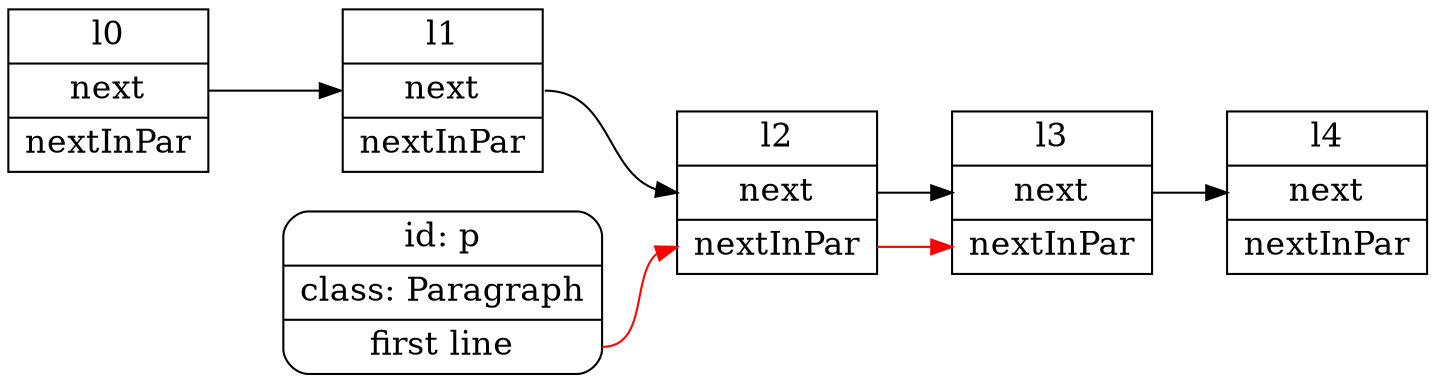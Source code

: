 digraph g {
        graph [rankdir="LR"];
        node [fontsize="16";
              shape="record"];
        "line0" [label = "<head>l0|<next>next|<nextInPar>nextInPar"];
        "line1" [label = "<head>l1|<next>next|<nextInPar>nextInPar"];
        "line2" [label = "<head>l2|<next>next|<nextInPar>nextInPar"];
        "line3" [label = "<head>l3|<next>next|<nextInPar>nextInPar"];
        "line4" [label = "<head>l4|<next>next|<nextInPar>nextInPar"];
        "par0" [shape=Mrecord, label = "<head>id: p|class: Paragraph|<firstLine>first line"];
        "line0":next -> "line1":next;
        "line1":next -> "line2":next;
        "line2":next -> "line3":next;
        "line3":next -> "line4":next;

        "par0":firstLine -> "line2":nextInPar [color="red"];
        "line2":nextInPar -> "line3":nextInPar [color="red"];
}